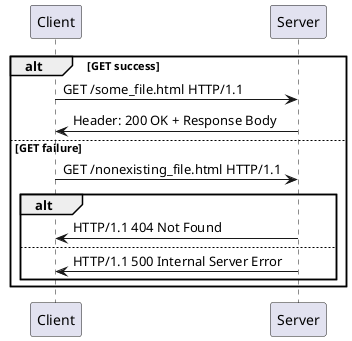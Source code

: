 @startuml HTTP Request Sequence
'title HTTP GET Request
participant Client
participant Server

alt GET success
    Client -> Server : GET /some_file.html HTTP/1.1
    Client <- Server : Header: 200 OK + Response Body
else GET failure
    Client -> Server : GET /nonexisting_file.html HTTP/1.1
    alt
        Client <- Server : HTTP/1.1 404 Not Found
    else
        Client <- Server : HTTP/1.1 500 Internal Server Error
    end
end

@enduml